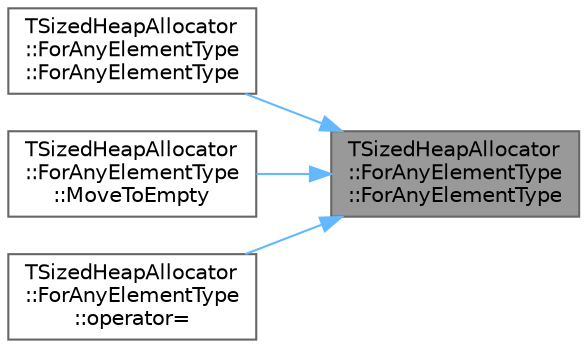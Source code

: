 digraph "TSizedHeapAllocator::ForAnyElementType::ForAnyElementType"
{
 // INTERACTIVE_SVG=YES
 // LATEX_PDF_SIZE
  bgcolor="transparent";
  edge [fontname=Helvetica,fontsize=10,labelfontname=Helvetica,labelfontsize=10];
  node [fontname=Helvetica,fontsize=10,shape=box,height=0.2,width=0.4];
  rankdir="RL";
  Node1 [id="Node000001",label="TSizedHeapAllocator\l::ForAnyElementType\l::ForAnyElementType",height=0.2,width=0.4,color="gray40", fillcolor="grey60", style="filled", fontcolor="black",tooltip="Default constructor."];
  Node1 -> Node2 [id="edge1_Node000001_Node000002",dir="back",color="steelblue1",style="solid",tooltip=" "];
  Node2 [id="Node000002",label="TSizedHeapAllocator\l::ForAnyElementType\l::ForAnyElementType",height=0.2,width=0.4,color="grey40", fillcolor="white", style="filled",URL="$d0/d56/classTSizedHeapAllocator_1_1ForAnyElementType.html#ae0ce079ed418f6cfb63b8fa397ce950a",tooltip=" "];
  Node1 -> Node3 [id="edge2_Node000001_Node000003",dir="back",color="steelblue1",style="solid",tooltip=" "];
  Node3 [id="Node000003",label="TSizedHeapAllocator\l::ForAnyElementType\l::MoveToEmpty",height=0.2,width=0.4,color="grey40", fillcolor="white", style="filled",URL="$d0/d56/classTSizedHeapAllocator_1_1ForAnyElementType.html#a6e16f858bbd731936946399b97581b4b",tooltip="Moves the state of another allocator into this one."];
  Node1 -> Node4 [id="edge3_Node000001_Node000004",dir="back",color="steelblue1",style="solid",tooltip=" "];
  Node4 [id="Node000004",label="TSizedHeapAllocator\l::ForAnyElementType\l::operator=",height=0.2,width=0.4,color="grey40", fillcolor="white", style="filled",URL="$d0/d56/classTSizedHeapAllocator_1_1ForAnyElementType.html#a03f8f4093b7493b72ab9c836724b9ab4",tooltip=" "];
}
